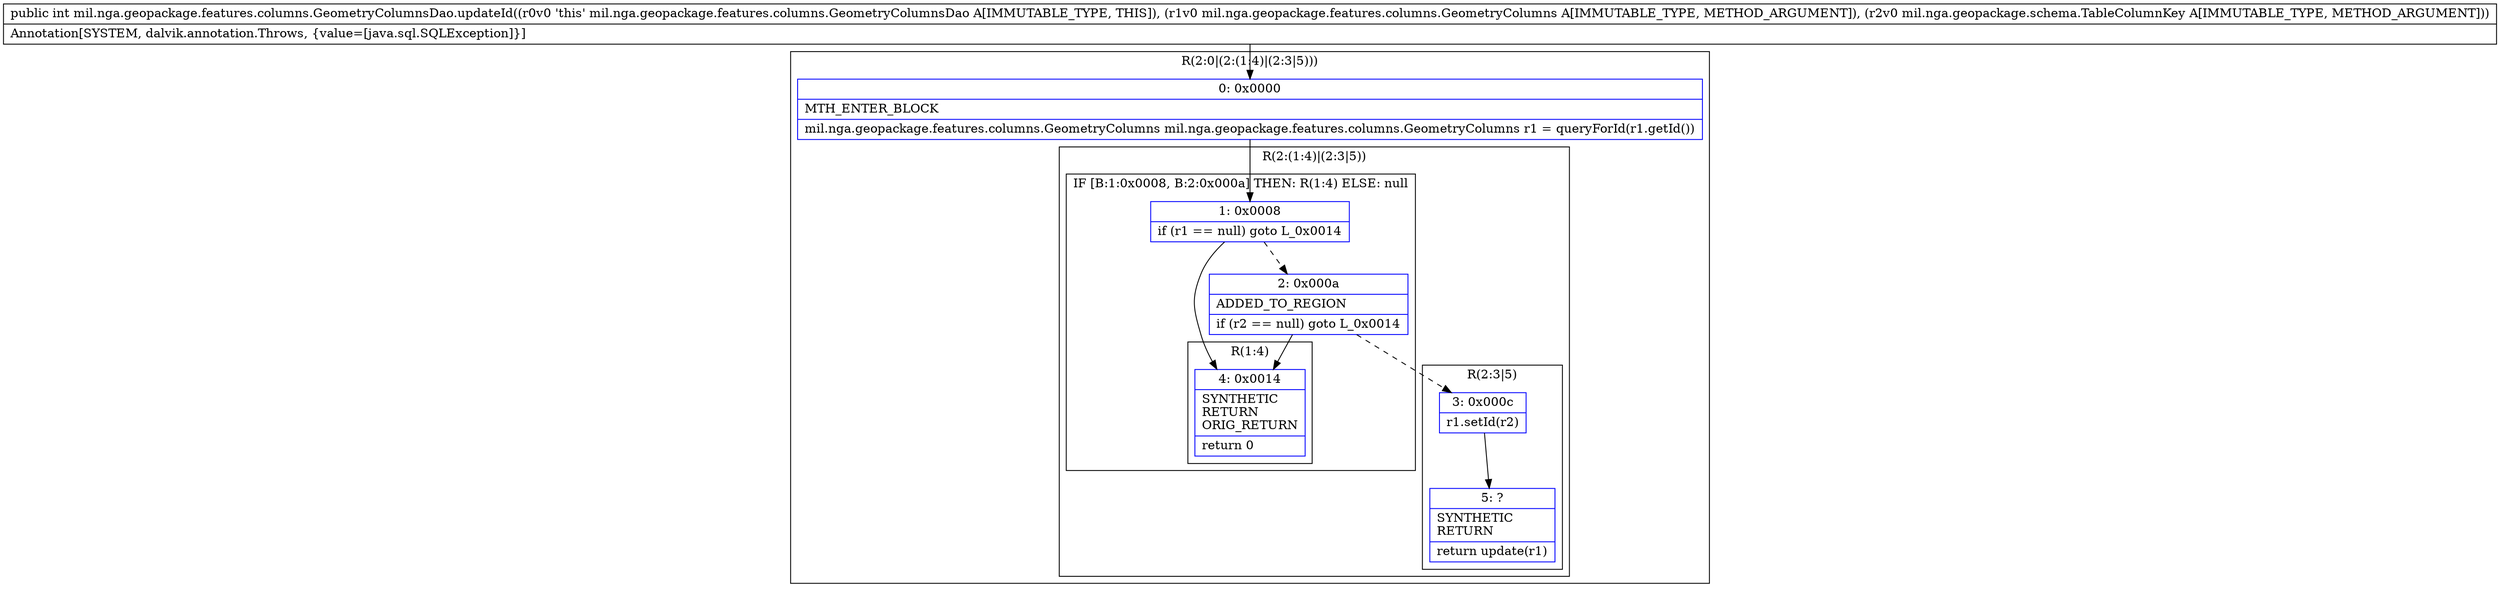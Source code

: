 digraph "CFG formil.nga.geopackage.features.columns.GeometryColumnsDao.updateId(Lmil\/nga\/geopackage\/features\/columns\/GeometryColumns;Lmil\/nga\/geopackage\/schema\/TableColumnKey;)I" {
subgraph cluster_Region_1073372399 {
label = "R(2:0|(2:(1:4)|(2:3|5)))";
node [shape=record,color=blue];
Node_0 [shape=record,label="{0\:\ 0x0000|MTH_ENTER_BLOCK\l|mil.nga.geopackage.features.columns.GeometryColumns mil.nga.geopackage.features.columns.GeometryColumns r1 = queryForId(r1.getId())\l}"];
subgraph cluster_Region_195476901 {
label = "R(2:(1:4)|(2:3|5))";
node [shape=record,color=blue];
subgraph cluster_IfRegion_386042303 {
label = "IF [B:1:0x0008, B:2:0x000a] THEN: R(1:4) ELSE: null";
node [shape=record,color=blue];
Node_1 [shape=record,label="{1\:\ 0x0008|if (r1 == null) goto L_0x0014\l}"];
Node_2 [shape=record,label="{2\:\ 0x000a|ADDED_TO_REGION\l|if (r2 == null) goto L_0x0014\l}"];
subgraph cluster_Region_1148926661 {
label = "R(1:4)";
node [shape=record,color=blue];
Node_4 [shape=record,label="{4\:\ 0x0014|SYNTHETIC\lRETURN\lORIG_RETURN\l|return 0\l}"];
}
}
subgraph cluster_Region_227914424 {
label = "R(2:3|5)";
node [shape=record,color=blue];
Node_3 [shape=record,label="{3\:\ 0x000c|r1.setId(r2)\l}"];
Node_5 [shape=record,label="{5\:\ ?|SYNTHETIC\lRETURN\l|return update(r1)\l}"];
}
}
}
MethodNode[shape=record,label="{public int mil.nga.geopackage.features.columns.GeometryColumnsDao.updateId((r0v0 'this' mil.nga.geopackage.features.columns.GeometryColumnsDao A[IMMUTABLE_TYPE, THIS]), (r1v0 mil.nga.geopackage.features.columns.GeometryColumns A[IMMUTABLE_TYPE, METHOD_ARGUMENT]), (r2v0 mil.nga.geopackage.schema.TableColumnKey A[IMMUTABLE_TYPE, METHOD_ARGUMENT]))  | Annotation[SYSTEM, dalvik.annotation.Throws, \{value=[java.sql.SQLException]\}]\l}"];
MethodNode -> Node_0;
Node_0 -> Node_1;
Node_1 -> Node_2[style=dashed];
Node_1 -> Node_4;
Node_2 -> Node_3[style=dashed];
Node_2 -> Node_4;
Node_3 -> Node_5;
}

